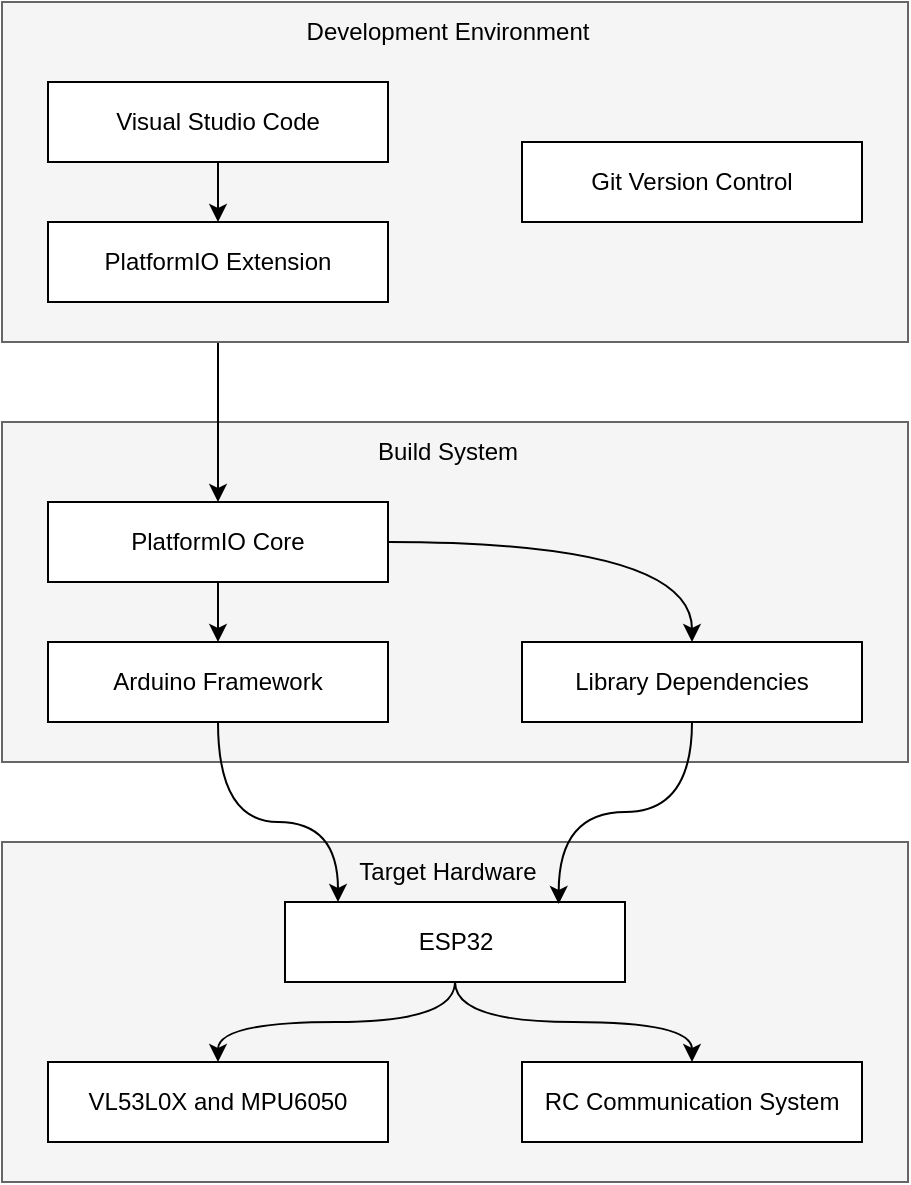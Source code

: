 <mxfile version="27.1.3">
  <diagram name="Página-1" id="woZnku5UgwKLu-zaIFTg">
    <mxGraphModel dx="1188" dy="748" grid="1" gridSize="10" guides="1" tooltips="1" connect="1" arrows="1" fold="1" page="1" pageScale="1" pageWidth="827" pageHeight="1169" math="0" shadow="0">
      <root>
        <mxCell id="0" />
        <mxCell id="1" parent="0" />
        <mxCell id="0MXNYFPmU-MDolFlKpFQ-1" value="" style="rounded=0;whiteSpace=wrap;html=1;fillColor=#f5f5f5;fontColor=#333333;strokeColor=#666666;" vertex="1" parent="1">
          <mxGeometry x="180" y="30" width="453" height="170" as="geometry" />
        </mxCell>
        <mxCell id="0MXNYFPmU-MDolFlKpFQ-2" value="Development Environment" style="text;html=1;align=center;verticalAlign=middle;whiteSpace=wrap;rounded=0;" vertex="1" parent="1">
          <mxGeometry x="293" y="30" width="220" height="30" as="geometry" />
        </mxCell>
        <mxCell id="0MXNYFPmU-MDolFlKpFQ-7" style="edgeStyle=orthogonalEdgeStyle;rounded=0;orthogonalLoop=1;jettySize=auto;html=1;entryX=0.5;entryY=0;entryDx=0;entryDy=0;" edge="1" parent="1" source="0MXNYFPmU-MDolFlKpFQ-3" target="0MXNYFPmU-MDolFlKpFQ-5">
          <mxGeometry relative="1" as="geometry" />
        </mxCell>
        <mxCell id="0MXNYFPmU-MDolFlKpFQ-3" value="Visual Studio Code" style="rounded=0;whiteSpace=wrap;html=1;" vertex="1" parent="1">
          <mxGeometry x="203" y="70" width="170" height="40" as="geometry" />
        </mxCell>
        <mxCell id="0MXNYFPmU-MDolFlKpFQ-5" value="PlatformIO Extension" style="rounded=0;whiteSpace=wrap;html=1;" vertex="1" parent="1">
          <mxGeometry x="203" y="140" width="170" height="40" as="geometry" />
        </mxCell>
        <mxCell id="0MXNYFPmU-MDolFlKpFQ-6" value="Git Version Control" style="rounded=0;whiteSpace=wrap;html=1;" vertex="1" parent="1">
          <mxGeometry x="440" y="100" width="170" height="40" as="geometry" />
        </mxCell>
        <mxCell id="0MXNYFPmU-MDolFlKpFQ-8" value="" style="rounded=0;whiteSpace=wrap;html=1;fillColor=#f5f5f5;fontColor=#333333;strokeColor=#666666;" vertex="1" parent="1">
          <mxGeometry x="180" y="240" width="453" height="170" as="geometry" />
        </mxCell>
        <mxCell id="0MXNYFPmU-MDolFlKpFQ-9" value="Build System" style="text;html=1;align=center;verticalAlign=middle;whiteSpace=wrap;rounded=0;" vertex="1" parent="1">
          <mxGeometry x="293" y="240" width="220" height="30" as="geometry" />
        </mxCell>
        <mxCell id="0MXNYFPmU-MDolFlKpFQ-10" style="edgeStyle=orthogonalEdgeStyle;rounded=0;orthogonalLoop=1;jettySize=auto;html=1;entryX=0.5;entryY=0;entryDx=0;entryDy=0;" edge="1" parent="1" source="0MXNYFPmU-MDolFlKpFQ-11" target="0MXNYFPmU-MDolFlKpFQ-12">
          <mxGeometry relative="1" as="geometry" />
        </mxCell>
        <mxCell id="0MXNYFPmU-MDolFlKpFQ-15" style="edgeStyle=orthogonalEdgeStyle;rounded=0;orthogonalLoop=1;jettySize=auto;html=1;curved=1;" edge="1" parent="1" source="0MXNYFPmU-MDolFlKpFQ-11" target="0MXNYFPmU-MDolFlKpFQ-13">
          <mxGeometry relative="1" as="geometry" />
        </mxCell>
        <mxCell id="0MXNYFPmU-MDolFlKpFQ-11" value="PlatformIO Core" style="rounded=0;whiteSpace=wrap;html=1;" vertex="1" parent="1">
          <mxGeometry x="203" y="280" width="170" height="40" as="geometry" />
        </mxCell>
        <mxCell id="0MXNYFPmU-MDolFlKpFQ-12" value="Arduino Framework" style="rounded=0;whiteSpace=wrap;html=1;" vertex="1" parent="1">
          <mxGeometry x="203" y="350" width="170" height="40" as="geometry" />
        </mxCell>
        <mxCell id="0MXNYFPmU-MDolFlKpFQ-13" value="Library Dependencies" style="rounded=0;whiteSpace=wrap;html=1;" vertex="1" parent="1">
          <mxGeometry x="440" y="350" width="170" height="40" as="geometry" />
        </mxCell>
        <mxCell id="0MXNYFPmU-MDolFlKpFQ-14" style="edgeStyle=orthogonalEdgeStyle;rounded=0;orthogonalLoop=1;jettySize=auto;html=1;entryX=0.5;entryY=0;entryDx=0;entryDy=0;" edge="1" parent="1" source="0MXNYFPmU-MDolFlKpFQ-5" target="0MXNYFPmU-MDolFlKpFQ-11">
          <mxGeometry relative="1" as="geometry" />
        </mxCell>
        <mxCell id="0MXNYFPmU-MDolFlKpFQ-17" value="" style="rounded=0;whiteSpace=wrap;html=1;fillColor=#f5f5f5;fontColor=#333333;strokeColor=#666666;" vertex="1" parent="1">
          <mxGeometry x="180" y="30" width="453" height="170" as="geometry" />
        </mxCell>
        <mxCell id="0MXNYFPmU-MDolFlKpFQ-18" value="Development Environment" style="text;html=1;align=center;verticalAlign=middle;whiteSpace=wrap;rounded=0;" vertex="1" parent="1">
          <mxGeometry x="293" y="30" width="220" height="30" as="geometry" />
        </mxCell>
        <mxCell id="0MXNYFPmU-MDolFlKpFQ-19" style="edgeStyle=orthogonalEdgeStyle;rounded=0;orthogonalLoop=1;jettySize=auto;html=1;entryX=0.5;entryY=0;entryDx=0;entryDy=0;" edge="1" parent="1" source="0MXNYFPmU-MDolFlKpFQ-20" target="0MXNYFPmU-MDolFlKpFQ-21">
          <mxGeometry relative="1" as="geometry" />
        </mxCell>
        <mxCell id="0MXNYFPmU-MDolFlKpFQ-20" value="Visual Studio Code" style="rounded=0;whiteSpace=wrap;html=1;" vertex="1" parent="1">
          <mxGeometry x="203" y="70" width="170" height="40" as="geometry" />
        </mxCell>
        <mxCell id="0MXNYFPmU-MDolFlKpFQ-21" value="PlatformIO Extension" style="rounded=0;whiteSpace=wrap;html=1;" vertex="1" parent="1">
          <mxGeometry x="203" y="140" width="170" height="40" as="geometry" />
        </mxCell>
        <mxCell id="0MXNYFPmU-MDolFlKpFQ-22" value="Git Version Control" style="rounded=0;whiteSpace=wrap;html=1;" vertex="1" parent="1">
          <mxGeometry x="440" y="100" width="170" height="40" as="geometry" />
        </mxCell>
        <mxCell id="0MXNYFPmU-MDolFlKpFQ-23" value="" style="rounded=0;whiteSpace=wrap;html=1;fillColor=#f5f5f5;fontColor=#333333;strokeColor=#666666;" vertex="1" parent="1">
          <mxGeometry x="180" y="450" width="453" height="170" as="geometry" />
        </mxCell>
        <mxCell id="0MXNYFPmU-MDolFlKpFQ-24" value="Target Hardware" style="text;html=1;align=center;verticalAlign=middle;whiteSpace=wrap;rounded=0;" vertex="1" parent="1">
          <mxGeometry x="293" y="450" width="220" height="30" as="geometry" />
        </mxCell>
        <mxCell id="0MXNYFPmU-MDolFlKpFQ-25" style="edgeStyle=orthogonalEdgeStyle;rounded=0;orthogonalLoop=1;jettySize=auto;html=1;entryX=0.5;entryY=0;entryDx=0;entryDy=0;curved=1;" edge="1" parent="1" source="0MXNYFPmU-MDolFlKpFQ-26" target="0MXNYFPmU-MDolFlKpFQ-27">
          <mxGeometry relative="1" as="geometry" />
        </mxCell>
        <mxCell id="0MXNYFPmU-MDolFlKpFQ-29" style="edgeStyle=orthogonalEdgeStyle;rounded=0;orthogonalLoop=1;jettySize=auto;html=1;entryX=0.5;entryY=0;entryDx=0;entryDy=0;curved=1;" edge="1" parent="1" source="0MXNYFPmU-MDolFlKpFQ-26" target="0MXNYFPmU-MDolFlKpFQ-28">
          <mxGeometry relative="1" as="geometry" />
        </mxCell>
        <mxCell id="0MXNYFPmU-MDolFlKpFQ-26" value="ESP32" style="rounded=0;whiteSpace=wrap;html=1;" vertex="1" parent="1">
          <mxGeometry x="321.5" y="480" width="170" height="40" as="geometry" />
        </mxCell>
        <mxCell id="0MXNYFPmU-MDolFlKpFQ-27" value="VL53L0X and MPU6050" style="rounded=0;whiteSpace=wrap;html=1;" vertex="1" parent="1">
          <mxGeometry x="203" y="560" width="170" height="40" as="geometry" />
        </mxCell>
        <mxCell id="0MXNYFPmU-MDolFlKpFQ-28" value="RC Communication System" style="rounded=0;whiteSpace=wrap;html=1;" vertex="1" parent="1">
          <mxGeometry x="440" y="560" width="170" height="40" as="geometry" />
        </mxCell>
        <mxCell id="0MXNYFPmU-MDolFlKpFQ-30" style="edgeStyle=orthogonalEdgeStyle;rounded=0;orthogonalLoop=1;jettySize=auto;html=1;entryX=0.805;entryY=0.025;entryDx=0;entryDy=0;entryPerimeter=0;curved=1;" edge="1" parent="1" source="0MXNYFPmU-MDolFlKpFQ-13" target="0MXNYFPmU-MDolFlKpFQ-26">
          <mxGeometry relative="1" as="geometry" />
        </mxCell>
        <mxCell id="0MXNYFPmU-MDolFlKpFQ-31" style="edgeStyle=orthogonalEdgeStyle;rounded=0;orthogonalLoop=1;jettySize=auto;html=1;entryX=0.25;entryY=1;entryDx=0;entryDy=0;curved=1;" edge="1" parent="1" source="0MXNYFPmU-MDolFlKpFQ-12" target="0MXNYFPmU-MDolFlKpFQ-24">
          <mxGeometry relative="1" as="geometry">
            <Array as="points">
              <mxPoint x="288" y="440" />
              <mxPoint x="348" y="440" />
            </Array>
          </mxGeometry>
        </mxCell>
      </root>
    </mxGraphModel>
  </diagram>
</mxfile>
